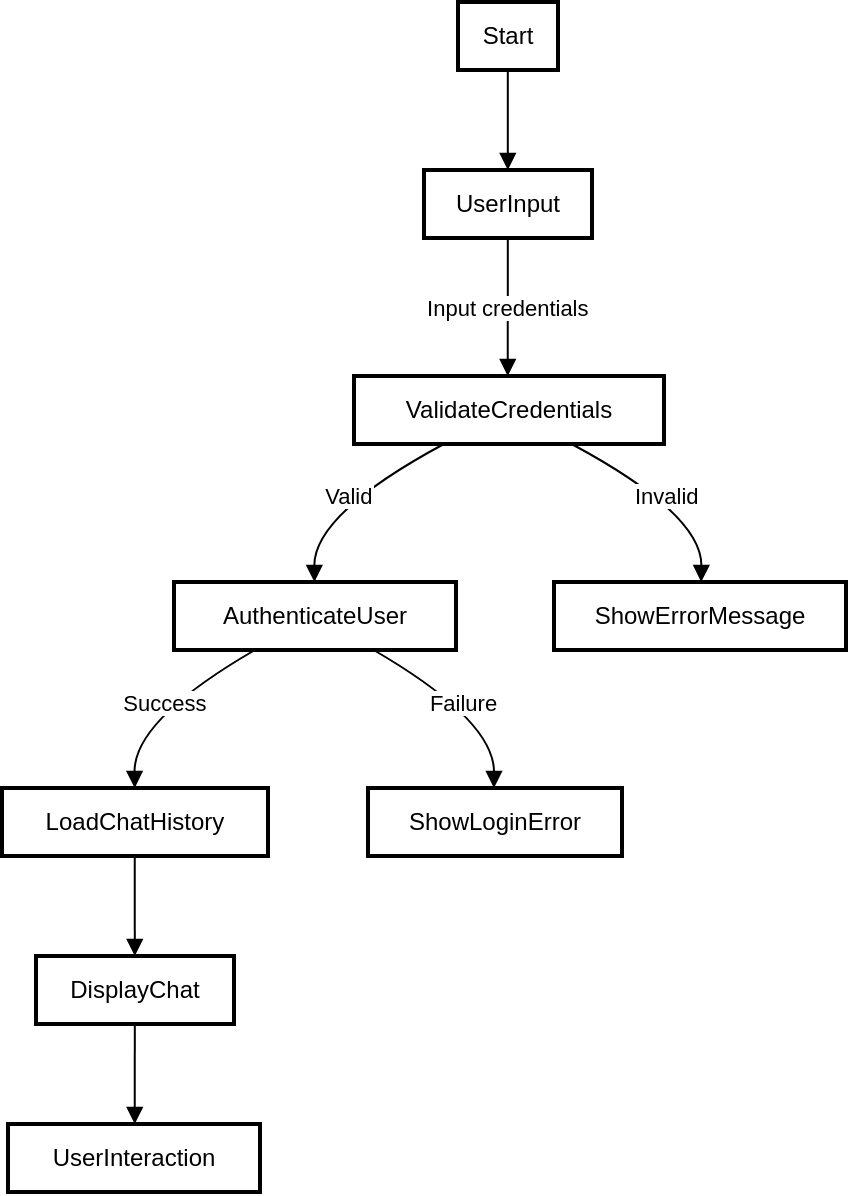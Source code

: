 <mxfile version="24.2.3" type="github">
  <diagram name="Page-1" id="YgaaWI9EekYZ0kTIBUKn">
    <mxGraphModel>
      <root>
        <mxCell id="0" />
        <mxCell id="1" parent="0" />
        <mxCell id="2" value="Start" style="whiteSpace=wrap;strokeWidth=2;" vertex="1" parent="1">
          <mxGeometry x="228" width="50" height="34" as="geometry" />
        </mxCell>
        <mxCell id="3" value="UserInput" style="whiteSpace=wrap;strokeWidth=2;" vertex="1" parent="1">
          <mxGeometry x="211" y="84" width="84" height="34" as="geometry" />
        </mxCell>
        <mxCell id="4" value="ValidateCredentials" style="whiteSpace=wrap;strokeWidth=2;" vertex="1" parent="1">
          <mxGeometry x="176" y="187" width="155" height="34" as="geometry" />
        </mxCell>
        <mxCell id="5" value="AuthenticateUser" style="whiteSpace=wrap;strokeWidth=2;" vertex="1" parent="1">
          <mxGeometry x="86" y="290" width="141" height="34" as="geometry" />
        </mxCell>
        <mxCell id="6" value="ShowErrorMessage" style="whiteSpace=wrap;strokeWidth=2;" vertex="1" parent="1">
          <mxGeometry x="276" y="290" width="146" height="34" as="geometry" />
        </mxCell>
        <mxCell id="7" value="LoadChatHistory" style="whiteSpace=wrap;strokeWidth=2;" vertex="1" parent="1">
          <mxGeometry y="393" width="133" height="34" as="geometry" />
        </mxCell>
        <mxCell id="8" value="ShowLoginError" style="whiteSpace=wrap;strokeWidth=2;" vertex="1" parent="1">
          <mxGeometry x="183" y="393" width="127" height="34" as="geometry" />
        </mxCell>
        <mxCell id="9" value="DisplayChat" style="whiteSpace=wrap;strokeWidth=2;" vertex="1" parent="1">
          <mxGeometry x="17" y="477" width="99" height="34" as="geometry" />
        </mxCell>
        <mxCell id="10" value="UserInteraction" style="whiteSpace=wrap;strokeWidth=2;" vertex="1" parent="1">
          <mxGeometry x="3" y="561" width="126" height="34" as="geometry" />
        </mxCell>
        <mxCell id="11" value="" style="curved=1;startArrow=none;endArrow=block;exitX=0.498;exitY=1;entryX=0.499;entryY=0;" edge="1" parent="1" source="2" target="3">
          <mxGeometry relative="1" as="geometry">
            <Array as="points" />
          </mxGeometry>
        </mxCell>
        <mxCell id="12" value="Input credentials" style="curved=1;startArrow=none;endArrow=block;exitX=0.499;exitY=1;entryX=0.496;entryY=0;" edge="1" parent="1" source="3" target="4">
          <mxGeometry relative="1" as="geometry">
            <Array as="points" />
          </mxGeometry>
        </mxCell>
        <mxCell id="13" value="Valid" style="curved=1;startArrow=none;endArrow=block;exitX=0.29;exitY=1;entryX=0.498;entryY=0;" edge="1" parent="1" source="4" target="5">
          <mxGeometry relative="1" as="geometry">
            <Array as="points">
              <mxPoint x="156" y="256" />
            </Array>
          </mxGeometry>
        </mxCell>
        <mxCell id="14" value="Invalid" style="curved=1;startArrow=none;endArrow=block;exitX=0.702;exitY=1;entryX=0.504;entryY=0;" edge="1" parent="1" source="4" target="6">
          <mxGeometry relative="1" as="geometry">
            <Array as="points">
              <mxPoint x="350" y="256" />
            </Array>
          </mxGeometry>
        </mxCell>
        <mxCell id="15" value="Success" style="curved=1;startArrow=none;endArrow=block;exitX=0.287;exitY=1;entryX=0.499;entryY=0;" edge="1" parent="1" source="5" target="7">
          <mxGeometry relative="1" as="geometry">
            <Array as="points">
              <mxPoint x="66" y="359" />
            </Array>
          </mxGeometry>
        </mxCell>
        <mxCell id="16" value="Failure" style="curved=1;startArrow=none;endArrow=block;exitX=0.708;exitY=1;entryX=0.496;entryY=0;" edge="1" parent="1" source="5" target="8">
          <mxGeometry relative="1" as="geometry">
            <Array as="points">
              <mxPoint x="246" y="359" />
            </Array>
          </mxGeometry>
        </mxCell>
        <mxCell id="17" value="" style="curved=1;startArrow=none;endArrow=block;exitX=0.499;exitY=1;entryX=0.499;entryY=0;" edge="1" parent="1" source="7" target="9">
          <mxGeometry relative="1" as="geometry">
            <Array as="points" />
          </mxGeometry>
        </mxCell>
        <mxCell id="18" value="" style="curved=1;startArrow=none;endArrow=block;exitX=0.499;exitY=1;entryX=0.503;entryY=0;" edge="1" parent="1" source="9" target="10">
          <mxGeometry relative="1" as="geometry">
            <Array as="points" />
          </mxGeometry>
        </mxCell>
      </root>
    </mxGraphModel>
  </diagram>
</mxfile>
